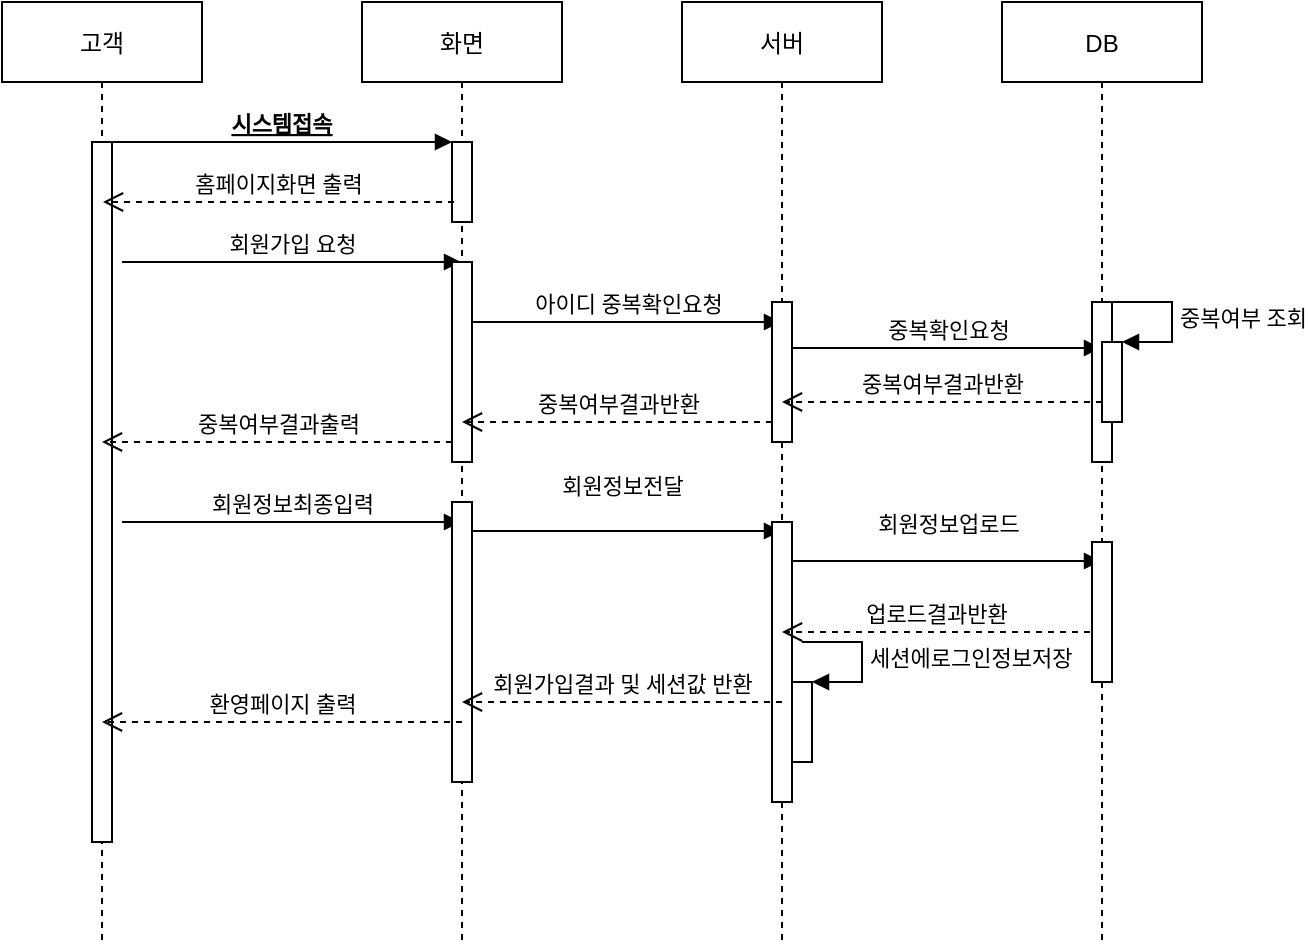 <mxfile version="20.2.6" type="github" pages="2">
  <diagram id="kgpKYQtTHZ0yAKxKKP6v" name="회원가입">
    <mxGraphModel dx="1102" dy="637" grid="1" gridSize="10" guides="1" tooltips="1" connect="1" arrows="1" fold="1" page="1" pageScale="1" pageWidth="850" pageHeight="1100" math="0" shadow="0">
      <root>
        <mxCell id="0" />
        <mxCell id="1" parent="0" />
        <mxCell id="3nuBFxr9cyL0pnOWT2aG-1" value="고객" style="shape=umlLifeline;perimeter=lifelinePerimeter;container=1;collapsible=0;recursiveResize=0;rounded=0;shadow=0;strokeWidth=1;" parent="1" vertex="1">
          <mxGeometry x="120" y="80" width="100" height="470" as="geometry" />
        </mxCell>
        <mxCell id="3nuBFxr9cyL0pnOWT2aG-2" value="" style="points=[];perimeter=orthogonalPerimeter;rounded=0;shadow=0;strokeWidth=1;" parent="3nuBFxr9cyL0pnOWT2aG-1" vertex="1">
          <mxGeometry x="45" y="70" width="10" height="350" as="geometry" />
        </mxCell>
        <mxCell id="3F2S0hOFtXyXd2VeS6J_-11" value="회원가입 요청" style="html=1;verticalAlign=bottom;endArrow=block;rounded=0;fontFamily=Lucida Console;" edge="1" parent="3nuBFxr9cyL0pnOWT2aG-1" target="3nuBFxr9cyL0pnOWT2aG-5">
          <mxGeometry width="80" relative="1" as="geometry">
            <mxPoint x="60" y="130" as="sourcePoint" />
            <mxPoint x="125" y="130" as="targetPoint" />
            <Array as="points">
              <mxPoint x="85" y="130" />
            </Array>
          </mxGeometry>
        </mxCell>
        <mxCell id="3F2S0hOFtXyXd2VeS6J_-28" value="회원정보최종입력" style="html=1;verticalAlign=bottom;endArrow=block;rounded=0;fontFamily=Lucida Console;" edge="1" parent="3nuBFxr9cyL0pnOWT2aG-1" target="3nuBFxr9cyL0pnOWT2aG-5">
          <mxGeometry width="80" relative="1" as="geometry">
            <mxPoint x="60" y="260" as="sourcePoint" />
            <mxPoint x="125" y="260" as="targetPoint" />
          </mxGeometry>
        </mxCell>
        <mxCell id="3nuBFxr9cyL0pnOWT2aG-5" value="화면" style="shape=umlLifeline;perimeter=lifelinePerimeter;container=1;collapsible=0;recursiveResize=0;rounded=0;shadow=0;strokeWidth=1;" parent="1" vertex="1">
          <mxGeometry x="300" y="80" width="100" height="470" as="geometry" />
        </mxCell>
        <mxCell id="3nuBFxr9cyL0pnOWT2aG-6" value="" style="points=[];perimeter=orthogonalPerimeter;rounded=0;shadow=0;strokeWidth=1;" parent="3nuBFxr9cyL0pnOWT2aG-5" vertex="1">
          <mxGeometry x="45" y="70" width="10" height="40" as="geometry" />
        </mxCell>
        <mxCell id="3F2S0hOFtXyXd2VeS6J_-9" value="홈페이지화면 출력" style="html=1;verticalAlign=bottom;endArrow=open;dashed=1;endSize=8;rounded=0;fontFamily=Lucida Console;" edge="1" parent="3nuBFxr9cyL0pnOWT2aG-5">
          <mxGeometry relative="1" as="geometry">
            <mxPoint x="46" y="100" as="sourcePoint" />
            <mxPoint x="-129.5" y="100" as="targetPoint" />
            <Array as="points" />
          </mxGeometry>
        </mxCell>
        <mxCell id="3F2S0hOFtXyXd2VeS6J_-13" value="아이디 중복확인요청" style="html=1;verticalAlign=bottom;endArrow=block;rounded=0;fontFamily=Lucida Console;" edge="1" parent="3nuBFxr9cyL0pnOWT2aG-5" target="Ef-pcO3PlBszpXkjyQie-1">
          <mxGeometry width="80" relative="1" as="geometry">
            <mxPoint x="55" y="160" as="sourcePoint" />
            <mxPoint x="135" y="160" as="targetPoint" />
            <Array as="points" />
          </mxGeometry>
        </mxCell>
        <mxCell id="3F2S0hOFtXyXd2VeS6J_-22" value="" style="html=1;points=[];perimeter=orthogonalPerimeter;fontFamily=Lucida Console;" vertex="1" parent="3nuBFxr9cyL0pnOWT2aG-5">
          <mxGeometry x="45" y="130" width="10" height="100" as="geometry" />
        </mxCell>
        <mxCell id="3F2S0hOFtXyXd2VeS6J_-24" value="중복여부결과출력" style="html=1;verticalAlign=bottom;endArrow=open;dashed=1;endSize=8;rounded=0;fontFamily=Lucida Console;" edge="1" parent="3nuBFxr9cyL0pnOWT2aG-5" target="3nuBFxr9cyL0pnOWT2aG-1">
          <mxGeometry relative="1" as="geometry">
            <mxPoint x="45" y="220" as="sourcePoint" />
            <mxPoint x="-35" y="220" as="targetPoint" />
          </mxGeometry>
        </mxCell>
        <mxCell id="3F2S0hOFtXyXd2VeS6J_-25" value="" style="html=1;points=[];perimeter=orthogonalPerimeter;fontFamily=Lucida Console;" vertex="1" parent="3nuBFxr9cyL0pnOWT2aG-5">
          <mxGeometry x="45" y="250" width="10" height="140" as="geometry" />
        </mxCell>
        <mxCell id="3F2S0hOFtXyXd2VeS6J_-37" value="회원정보전달" style="html=1;verticalAlign=bottom;endArrow=block;rounded=0;fontFamily=Lucida Console;" edge="1" parent="3nuBFxr9cyL0pnOWT2aG-5" target="Ef-pcO3PlBszpXkjyQie-1">
          <mxGeometry x="-0.029" y="15" width="80" relative="1" as="geometry">
            <mxPoint x="55" y="264.5" as="sourcePoint" />
            <mxPoint x="135" y="264.5" as="targetPoint" />
            <Array as="points">
              <mxPoint x="85" y="264.5" />
            </Array>
            <mxPoint y="1" as="offset" />
          </mxGeometry>
        </mxCell>
        <mxCell id="3nuBFxr9cyL0pnOWT2aG-8" value="시스템접속" style="verticalAlign=bottom;endArrow=block;entryX=0;entryY=0;shadow=0;strokeWidth=1;fontFamily=Lucida Console;fontStyle=5;horizontal=1;" parent="1" source="3nuBFxr9cyL0pnOWT2aG-2" target="3nuBFxr9cyL0pnOWT2aG-6" edge="1">
          <mxGeometry relative="1" as="geometry">
            <mxPoint x="275" y="160" as="sourcePoint" />
          </mxGeometry>
        </mxCell>
        <mxCell id="Ef-pcO3PlBszpXkjyQie-1" value="서버" style="shape=umlLifeline;perimeter=lifelinePerimeter;container=1;collapsible=0;recursiveResize=0;rounded=0;shadow=0;strokeWidth=1;" parent="1" vertex="1">
          <mxGeometry x="460" y="80" width="100" height="470" as="geometry" />
        </mxCell>
        <mxCell id="3F2S0hOFtXyXd2VeS6J_-14" value="" style="html=1;points=[];perimeter=orthogonalPerimeter;fontFamily=Lucida Console;" vertex="1" parent="Ef-pcO3PlBszpXkjyQie-1">
          <mxGeometry x="45" y="150" width="10" height="70" as="geometry" />
        </mxCell>
        <mxCell id="3F2S0hOFtXyXd2VeS6J_-16" value="중복확인요청" style="html=1;verticalAlign=bottom;endArrow=block;rounded=0;fontFamily=Lucida Console;" edge="1" parent="Ef-pcO3PlBszpXkjyQie-1">
          <mxGeometry width="80" relative="1" as="geometry">
            <mxPoint x="55" y="173" as="sourcePoint" />
            <mxPoint x="209.5" y="173" as="targetPoint" />
            <Array as="points">
              <mxPoint x="130" y="173" />
              <mxPoint x="140" y="173" />
              <mxPoint x="150" y="173" />
            </Array>
          </mxGeometry>
        </mxCell>
        <mxCell id="3F2S0hOFtXyXd2VeS6J_-23" value="중복여부결과반환" style="html=1;verticalAlign=bottom;endArrow=open;dashed=1;endSize=8;rounded=0;fontFamily=Lucida Console;" edge="1" parent="Ef-pcO3PlBszpXkjyQie-1" target="3nuBFxr9cyL0pnOWT2aG-5">
          <mxGeometry relative="1" as="geometry">
            <mxPoint x="45" y="210" as="sourcePoint" />
            <mxPoint x="-35" y="210" as="targetPoint" />
          </mxGeometry>
        </mxCell>
        <mxCell id="3F2S0hOFtXyXd2VeS6J_-26" value="" style="html=1;points=[];perimeter=orthogonalPerimeter;fontFamily=Lucida Console;" vertex="1" parent="Ef-pcO3PlBszpXkjyQie-1">
          <mxGeometry x="45" y="260" width="10" height="140" as="geometry" />
        </mxCell>
        <mxCell id="3F2S0hOFtXyXd2VeS6J_-38" value="회원정보업로드" style="html=1;verticalAlign=bottom;endArrow=block;rounded=0;fontFamily=Lucida Console;" edge="1" parent="Ef-pcO3PlBszpXkjyQie-1" target="Ef-pcO3PlBszpXkjyQie-3">
          <mxGeometry y="10" width="80" relative="1" as="geometry">
            <mxPoint x="55" y="279.5" as="sourcePoint" />
            <mxPoint x="135" y="279.5" as="targetPoint" />
            <mxPoint as="offset" />
          </mxGeometry>
        </mxCell>
        <mxCell id="3F2S0hOFtXyXd2VeS6J_-43" value="" style="html=1;points=[];perimeter=orthogonalPerimeter;fontFamily=Lucida Console;" vertex="1" parent="Ef-pcO3PlBszpXkjyQie-1">
          <mxGeometry x="55" y="340" width="10" height="40" as="geometry" />
        </mxCell>
        <mxCell id="3F2S0hOFtXyXd2VeS6J_-44" value="세션에로그인정보저장" style="edgeStyle=orthogonalEdgeStyle;html=1;align=left;spacingLeft=2;endArrow=block;rounded=0;entryX=1;entryY=0;fontFamily=Lucida Console;" edge="1" target="3F2S0hOFtXyXd2VeS6J_-43" parent="Ef-pcO3PlBszpXkjyQie-1">
          <mxGeometry relative="1" as="geometry">
            <mxPoint x="60" y="320" as="sourcePoint" />
            <Array as="points">
              <mxPoint x="90" y="320" />
            </Array>
          </mxGeometry>
        </mxCell>
        <mxCell id="Ef-pcO3PlBszpXkjyQie-3" value="DB" style="shape=umlLifeline;perimeter=lifelinePerimeter;container=1;collapsible=0;recursiveResize=0;rounded=0;shadow=0;strokeWidth=1;" parent="1" vertex="1">
          <mxGeometry x="620" y="80" width="100" height="470" as="geometry" />
        </mxCell>
        <mxCell id="Ef-pcO3PlBszpXkjyQie-4" value="" style="points=[];perimeter=orthogonalPerimeter;rounded=0;shadow=0;strokeWidth=1;" parent="Ef-pcO3PlBszpXkjyQie-3" vertex="1">
          <mxGeometry x="45" y="150" width="10" height="80" as="geometry" />
        </mxCell>
        <mxCell id="3F2S0hOFtXyXd2VeS6J_-17" value="중복여부결과반환" style="html=1;verticalAlign=bottom;endArrow=open;dashed=1;endSize=8;rounded=0;fontFamily=Lucida Console;" edge="1" parent="Ef-pcO3PlBszpXkjyQie-3" target="Ef-pcO3PlBszpXkjyQie-1">
          <mxGeometry relative="1" as="geometry">
            <mxPoint x="50" y="200" as="sourcePoint" />
            <mxPoint x="-30" y="200" as="targetPoint" />
          </mxGeometry>
        </mxCell>
        <mxCell id="3F2S0hOFtXyXd2VeS6J_-20" value="" style="html=1;points=[];perimeter=orthogonalPerimeter;fontFamily=Lucida Console;" vertex="1" parent="Ef-pcO3PlBszpXkjyQie-3">
          <mxGeometry x="50" y="170" width="10" height="40" as="geometry" />
        </mxCell>
        <mxCell id="3F2S0hOFtXyXd2VeS6J_-21" value="중복여부 조회" style="edgeStyle=orthogonalEdgeStyle;html=1;align=left;spacingLeft=2;endArrow=block;rounded=0;entryX=1;entryY=0;fontFamily=Lucida Console;" edge="1" target="3F2S0hOFtXyXd2VeS6J_-20" parent="Ef-pcO3PlBszpXkjyQie-3">
          <mxGeometry relative="1" as="geometry">
            <mxPoint x="55" y="150" as="sourcePoint" />
            <Array as="points">
              <mxPoint x="85" y="150" />
            </Array>
          </mxGeometry>
        </mxCell>
        <mxCell id="3F2S0hOFtXyXd2VeS6J_-27" value="" style="html=1;points=[];perimeter=orthogonalPerimeter;fontFamily=Lucida Console;" vertex="1" parent="Ef-pcO3PlBszpXkjyQie-3">
          <mxGeometry x="45" y="270" width="10" height="70" as="geometry" />
        </mxCell>
        <mxCell id="3F2S0hOFtXyXd2VeS6J_-42" value="업로드결과반환" style="html=1;verticalAlign=bottom;endArrow=open;dashed=1;endSize=8;rounded=0;fontFamily=Lucida Console;" edge="1" parent="1" target="Ef-pcO3PlBszpXkjyQie-1">
          <mxGeometry relative="1" as="geometry">
            <mxPoint x="664" y="395" as="sourcePoint" />
            <mxPoint x="584" y="395" as="targetPoint" />
          </mxGeometry>
        </mxCell>
        <mxCell id="3F2S0hOFtXyXd2VeS6J_-45" value="회원가입결과 및 세션값 반환" style="html=1;verticalAlign=bottom;endArrow=open;dashed=1;endSize=8;rounded=0;fontFamily=Lucida Console;" edge="1" parent="1" target="3nuBFxr9cyL0pnOWT2aG-5">
          <mxGeometry relative="1" as="geometry">
            <mxPoint x="510" y="430" as="sourcePoint" />
            <mxPoint x="430" y="430" as="targetPoint" />
          </mxGeometry>
        </mxCell>
        <mxCell id="3F2S0hOFtXyXd2VeS6J_-46" value="환영페이지 출력" style="html=1;verticalAlign=bottom;endArrow=open;dashed=1;endSize=8;rounded=0;fontFamily=Lucida Console;" edge="1" parent="1" target="3nuBFxr9cyL0pnOWT2aG-1">
          <mxGeometry relative="1" as="geometry">
            <mxPoint x="350" y="440" as="sourcePoint" />
            <mxPoint x="270" y="440" as="targetPoint" />
          </mxGeometry>
        </mxCell>
      </root>
    </mxGraphModel>
  </diagram>
  <diagram id="2pmcGRS6dtbRZ_BKUxWc" name="로그인">
    <mxGraphModel dx="1102" dy="637" grid="1" gridSize="10" guides="1" tooltips="1" connect="1" arrows="1" fold="1" page="1" pageScale="1" pageWidth="827" pageHeight="1169" math="0" shadow="0">
      <root>
        <mxCell id="0" />
        <mxCell id="1" parent="0" />
        <mxCell id="QAPQvBMivtKfQnfH5dEY-1" value="고객" style="shape=umlLifeline;perimeter=lifelinePerimeter;container=1;collapsible=0;recursiveResize=0;rounded=0;shadow=0;strokeWidth=1;" vertex="1" parent="1">
          <mxGeometry x="120" y="80" width="100" height="470" as="geometry" />
        </mxCell>
        <mxCell id="QAPQvBMivtKfQnfH5dEY-2" value="" style="points=[];perimeter=orthogonalPerimeter;rounded=0;shadow=0;strokeWidth=1;" vertex="1" parent="QAPQvBMivtKfQnfH5dEY-1">
          <mxGeometry x="45" y="70" width="10" height="350" as="geometry" />
        </mxCell>
        <mxCell id="QAPQvBMivtKfQnfH5dEY-3" value="로그인 요청" style="html=1;verticalAlign=bottom;endArrow=block;rounded=0;fontFamily=Lucida Console;" edge="1" parent="QAPQvBMivtKfQnfH5dEY-1" target="QAPQvBMivtKfQnfH5dEY-5">
          <mxGeometry width="80" relative="1" as="geometry">
            <mxPoint x="60" y="130" as="sourcePoint" />
            <mxPoint x="125" y="130" as="targetPoint" />
            <Array as="points">
              <mxPoint x="85" y="130" />
            </Array>
          </mxGeometry>
        </mxCell>
        <mxCell id="QAPQvBMivtKfQnfH5dEY-5" value="화면" style="shape=umlLifeline;perimeter=lifelinePerimeter;container=1;collapsible=0;recursiveResize=0;rounded=0;shadow=0;strokeWidth=1;" vertex="1" parent="1">
          <mxGeometry x="300" y="80" width="100" height="470" as="geometry" />
        </mxCell>
        <mxCell id="QAPQvBMivtKfQnfH5dEY-6" value="" style="points=[];perimeter=orthogonalPerimeter;rounded=0;shadow=0;strokeWidth=1;" vertex="1" parent="QAPQvBMivtKfQnfH5dEY-5">
          <mxGeometry x="45" y="70" width="10" height="40" as="geometry" />
        </mxCell>
        <mxCell id="QAPQvBMivtKfQnfH5dEY-7" value="홈페이지화면 출력" style="html=1;verticalAlign=bottom;endArrow=open;dashed=1;endSize=8;rounded=0;fontFamily=Lucida Console;" edge="1" parent="QAPQvBMivtKfQnfH5dEY-5">
          <mxGeometry relative="1" as="geometry">
            <mxPoint x="46" y="100" as="sourcePoint" />
            <mxPoint x="-129.5" y="100" as="targetPoint" />
            <Array as="points" />
          </mxGeometry>
        </mxCell>
        <mxCell id="QAPQvBMivtKfQnfH5dEY-8" value="아이디 및 비밀번호 전송" style="html=1;verticalAlign=bottom;endArrow=block;rounded=0;fontFamily=Lucida Console;" edge="1" parent="QAPQvBMivtKfQnfH5dEY-5" target="QAPQvBMivtKfQnfH5dEY-14">
          <mxGeometry width="80" relative="1" as="geometry">
            <mxPoint x="55" y="160" as="sourcePoint" />
            <mxPoint x="135" y="160" as="targetPoint" />
            <Array as="points" />
          </mxGeometry>
        </mxCell>
        <mxCell id="QAPQvBMivtKfQnfH5dEY-9" value="" style="html=1;points=[];perimeter=orthogonalPerimeter;fontFamily=Lucida Console;" vertex="1" parent="QAPQvBMivtKfQnfH5dEY-5">
          <mxGeometry x="45" y="130" width="10" height="240" as="geometry" />
        </mxCell>
        <mxCell id="QAPQvBMivtKfQnfH5dEY-10" value="로그인 결과 출력" style="html=1;verticalAlign=bottom;endArrow=open;dashed=1;endSize=8;rounded=0;fontFamily=Lucida Console;" edge="1" parent="QAPQvBMivtKfQnfH5dEY-5">
          <mxGeometry relative="1" as="geometry">
            <mxPoint x="45" y="320" as="sourcePoint" />
            <mxPoint x="-130.5" y="320" as="targetPoint" />
          </mxGeometry>
        </mxCell>
        <mxCell id="QAPQvBMivtKfQnfH5dEY-13" value="시스템접속" style="verticalAlign=bottom;endArrow=block;entryX=0;entryY=0;shadow=0;strokeWidth=1;fontFamily=Lucida Console;fontStyle=5;horizontal=1;" edge="1" parent="1" source="QAPQvBMivtKfQnfH5dEY-2" target="QAPQvBMivtKfQnfH5dEY-6">
          <mxGeometry relative="1" as="geometry">
            <mxPoint x="275" y="160" as="sourcePoint" />
          </mxGeometry>
        </mxCell>
        <mxCell id="QAPQvBMivtKfQnfH5dEY-14" value="서버" style="shape=umlLifeline;perimeter=lifelinePerimeter;container=1;collapsible=0;recursiveResize=0;rounded=0;shadow=0;strokeWidth=1;" vertex="1" parent="1">
          <mxGeometry x="460" y="80" width="100" height="470" as="geometry" />
        </mxCell>
        <mxCell id="QAPQvBMivtKfQnfH5dEY-15" value="" style="html=1;points=[];perimeter=orthogonalPerimeter;fontFamily=Lucida Console;" vertex="1" parent="QAPQvBMivtKfQnfH5dEY-14">
          <mxGeometry x="45" y="150" width="10" height="160" as="geometry" />
        </mxCell>
        <mxCell id="QAPQvBMivtKfQnfH5dEY-16" value="로그인 정보 확인 요청" style="html=1;verticalAlign=bottom;endArrow=block;rounded=0;fontFamily=Lucida Console;" edge="1" parent="QAPQvBMivtKfQnfH5dEY-14">
          <mxGeometry width="80" relative="1" as="geometry">
            <mxPoint x="55" y="173" as="sourcePoint" />
            <mxPoint x="209.5" y="173" as="targetPoint" />
            <Array as="points">
              <mxPoint x="130" y="173" />
              <mxPoint x="140" y="173" />
              <mxPoint x="150" y="173" />
            </Array>
          </mxGeometry>
        </mxCell>
        <mxCell id="QAPQvBMivtKfQnfH5dEY-17" value="로그인 결과 반환" style="html=1;verticalAlign=bottom;endArrow=open;dashed=1;endSize=8;rounded=0;fontFamily=Lucida Console;" edge="1" parent="QAPQvBMivtKfQnfH5dEY-14">
          <mxGeometry relative="1" as="geometry">
            <mxPoint x="45" y="290" as="sourcePoint" />
            <mxPoint x="-110.5" y="290" as="targetPoint" />
          </mxGeometry>
        </mxCell>
        <mxCell id="QAPQvBMivtKfQnfH5dEY-31" value="" style="html=1;points=[];perimeter=orthogonalPerimeter;fontFamily=Lucida Console;" vertex="1" parent="QAPQvBMivtKfQnfH5dEY-14">
          <mxGeometry x="50" y="250" width="10" height="40" as="geometry" />
        </mxCell>
        <mxCell id="QAPQvBMivtKfQnfH5dEY-32" value="로그인 정보 세션에 저장" style="edgeStyle=orthogonalEdgeStyle;html=1;align=left;spacingLeft=2;endArrow=block;rounded=0;entryX=1;entryY=0;fontFamily=Lucida Console;" edge="1" target="QAPQvBMivtKfQnfH5dEY-31" parent="QAPQvBMivtKfQnfH5dEY-14">
          <mxGeometry relative="1" as="geometry">
            <mxPoint x="55" y="230" as="sourcePoint" />
            <Array as="points">
              <mxPoint x="85" y="230" />
            </Array>
          </mxGeometry>
        </mxCell>
        <mxCell id="QAPQvBMivtKfQnfH5dEY-22" value="DB" style="shape=umlLifeline;perimeter=lifelinePerimeter;container=1;collapsible=0;recursiveResize=0;rounded=0;shadow=0;strokeWidth=1;" vertex="1" parent="1">
          <mxGeometry x="620" y="80" width="100" height="470" as="geometry" />
        </mxCell>
        <mxCell id="QAPQvBMivtKfQnfH5dEY-23" value="" style="points=[];perimeter=orthogonalPerimeter;rounded=0;shadow=0;strokeWidth=1;" vertex="1" parent="QAPQvBMivtKfQnfH5dEY-22">
          <mxGeometry x="45" y="170" width="10" height="60" as="geometry" />
        </mxCell>
        <mxCell id="QAPQvBMivtKfQnfH5dEY-24" value="로그인 결과 반환" style="html=1;verticalAlign=bottom;endArrow=open;dashed=1;endSize=8;rounded=0;fontFamily=Lucida Console;" edge="1" parent="QAPQvBMivtKfQnfH5dEY-22">
          <mxGeometry relative="1" as="geometry">
            <mxPoint x="50" y="210" as="sourcePoint" />
            <mxPoint x="-110.5" y="210" as="targetPoint" />
          </mxGeometry>
        </mxCell>
        <mxCell id="QAPQvBMivtKfQnfH5dEY-25" value="" style="html=1;points=[];perimeter=orthogonalPerimeter;fontFamily=Lucida Console;" vertex="1" parent="QAPQvBMivtKfQnfH5dEY-22">
          <mxGeometry x="55" y="180" width="10" height="40" as="geometry" />
        </mxCell>
        <mxCell id="QAPQvBMivtKfQnfH5dEY-26" value="로그인 정보 확인" style="edgeStyle=orthogonalEdgeStyle;html=1;align=left;spacingLeft=2;endArrow=block;rounded=0;entryX=1;entryY=0;fontFamily=Lucida Console;" edge="1" parent="QAPQvBMivtKfQnfH5dEY-22">
          <mxGeometry relative="1" as="geometry">
            <mxPoint x="55" y="170" as="sourcePoint" />
            <Array as="points">
              <mxPoint x="85" y="170" />
            </Array>
            <mxPoint x="65" y="200" as="targetPoint" />
          </mxGeometry>
        </mxCell>
      </root>
    </mxGraphModel>
  </diagram>
</mxfile>
